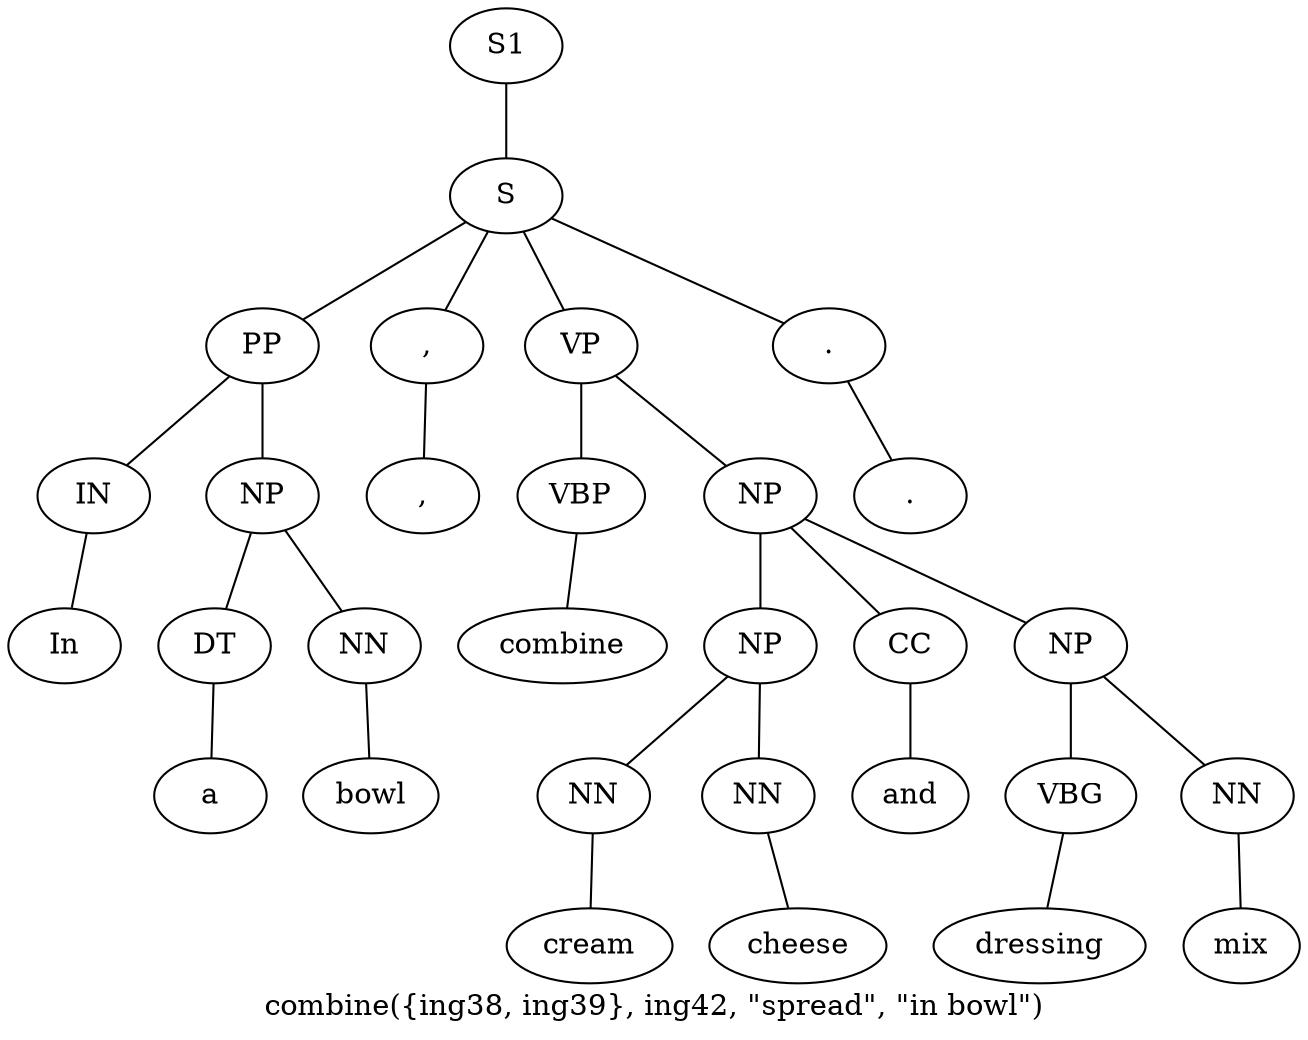 graph SyntaxGraph {
	label = "combine({ing38, ing39}, ing42, \"spread\", \"in bowl\")";
	Node0 [label="S1"];
	Node1 [label="S"];
	Node2 [label="PP"];
	Node3 [label="IN"];
	Node4 [label="In"];
	Node5 [label="NP"];
	Node6 [label="DT"];
	Node7 [label="a"];
	Node8 [label="NN"];
	Node9 [label="bowl"];
	Node10 [label=","];
	Node11 [label=","];
	Node12 [label="VP"];
	Node13 [label="VBP"];
	Node14 [label="combine"];
	Node15 [label="NP"];
	Node16 [label="NP"];
	Node17 [label="NN"];
	Node18 [label="cream"];
	Node19 [label="NN"];
	Node20 [label="cheese"];
	Node21 [label="CC"];
	Node22 [label="and"];
	Node23 [label="NP"];
	Node24 [label="VBG"];
	Node25 [label="dressing"];
	Node26 [label="NN"];
	Node27 [label="mix"];
	Node28 [label="."];
	Node29 [label="."];

	Node0 -- Node1;
	Node1 -- Node2;
	Node1 -- Node10;
	Node1 -- Node12;
	Node1 -- Node28;
	Node2 -- Node3;
	Node2 -- Node5;
	Node3 -- Node4;
	Node5 -- Node6;
	Node5 -- Node8;
	Node6 -- Node7;
	Node8 -- Node9;
	Node10 -- Node11;
	Node12 -- Node13;
	Node12 -- Node15;
	Node13 -- Node14;
	Node15 -- Node16;
	Node15 -- Node21;
	Node15 -- Node23;
	Node16 -- Node17;
	Node16 -- Node19;
	Node17 -- Node18;
	Node19 -- Node20;
	Node21 -- Node22;
	Node23 -- Node24;
	Node23 -- Node26;
	Node24 -- Node25;
	Node26 -- Node27;
	Node28 -- Node29;
}